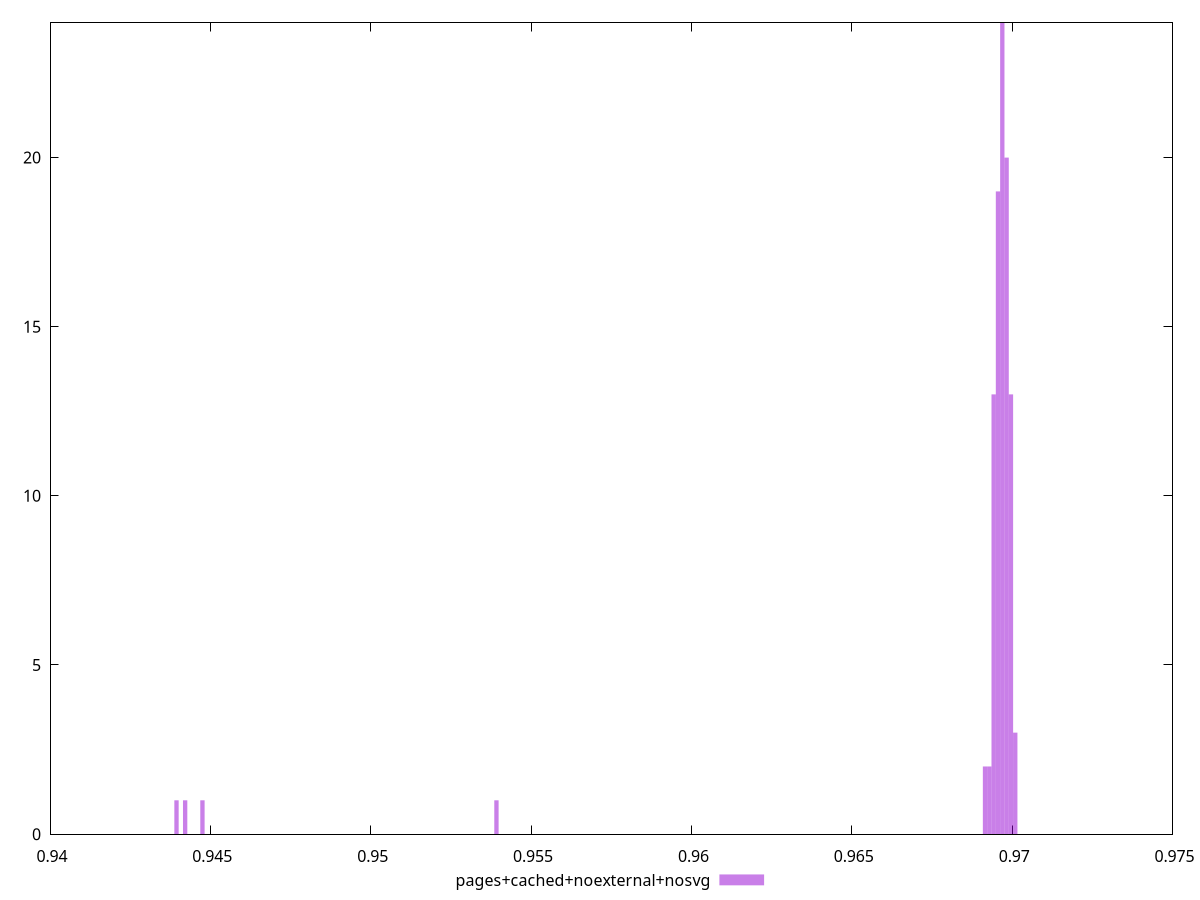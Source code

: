 $_pagesCachedNoexternalNosvg <<EOF
0.9691540374295229 2
0.9692888481177173 2
0.9694236588059117 13
0.9442140601135595 1
0.9695584694941061 19
0.9696932801823005 24
0.9698280908704949 20
0.9699629015586894 13
0.9539204296635561 1
0.944753302866337 1
0.9439444387371706 1
0.9700977122468837 3
EOF
set key outside below
set terminal pngcairo
set output "report_00005_2020-11-02T22-26-11.212Z/first-contentful-paint/pages+cached+noexternal+nosvg//hist.png"
set yrange [0:24]
set boxwidth 0.0001348106881943974
set style fill transparent solid 0.5 noborder
plot $_pagesCachedNoexternalNosvg title "pages+cached+noexternal+nosvg" with boxes ,